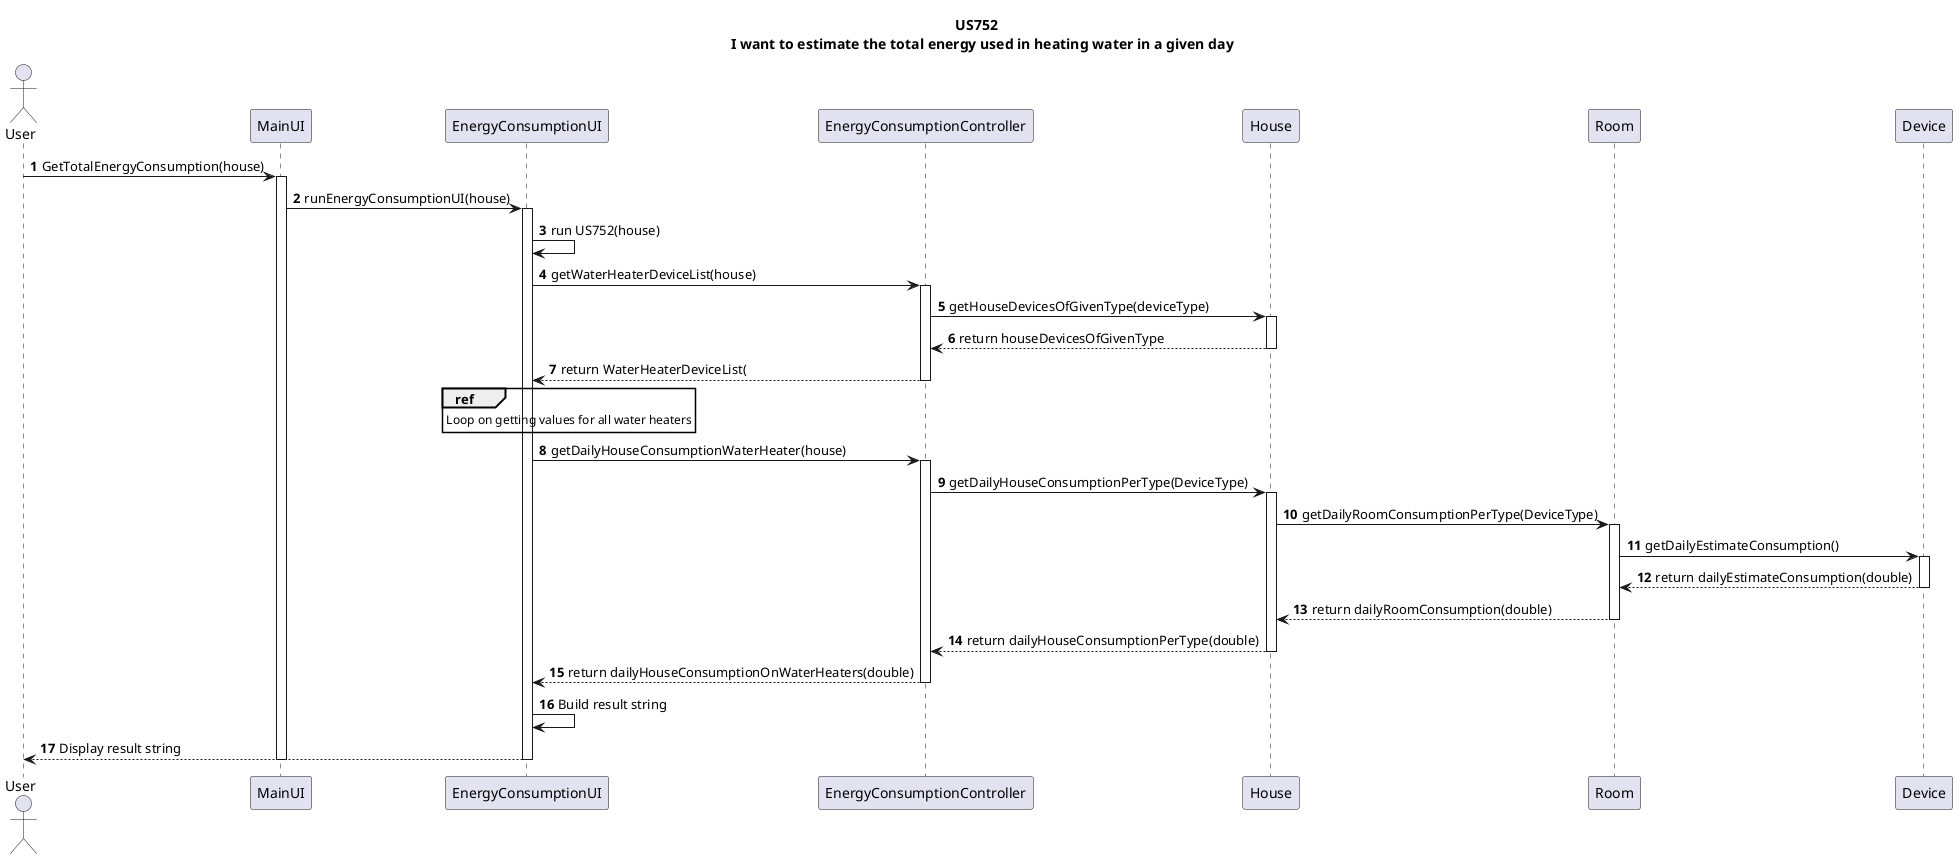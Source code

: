 @startuml

title US752 \n  I want to estimate the total energy used in heating water in a given day

autonumber


actor User

User -> MainUI: GetTotalEnergyConsumption(house)

activate MainUI
MainUI -> EnergyConsumptionUI: runEnergyConsumptionUI(house)

activate EnergyConsumptionUI
EnergyConsumptionUI -> EnergyConsumptionUI: run US752(house)
EnergyConsumptionUI -> EnergyConsumptionController: getWaterHeaterDeviceList(house)

activate EnergyConsumptionController
EnergyConsumptionController -> House: getHouseDevicesOfGivenType(deviceType)
activate House
House --> EnergyConsumptionController: return houseDevicesOfGivenType
deactivate House
EnergyConsumptionController --> EnergyConsumptionUI: return WaterHeaterDeviceList(
deactivate EnergyConsumptionController

ref over EnergyConsumptionUI
Loop on getting values for all water heaters
end

EnergyConsumptionUI -> EnergyConsumptionController: getDailyHouseConsumptionWaterHeater(house)
activate EnergyConsumptionController
EnergyConsumptionController -> House: getDailyHouseConsumptionPerType(DeviceType)
activate House
House -> Room: getDailyRoomConsumptionPerType(DeviceType)
activate Room
Room -> Device: getDailyEstimateConsumption()
activate Device
Device --> Room: return dailyEstimateConsumption(double)
deactivate Device
Room --> House: return dailyRoomConsumption(double)
deactivate Room
House --> EnergyConsumptionController: return dailyHouseConsumptionPerType(double)
deactivate House
EnergyConsumptionController --> EnergyConsumptionUI: return dailyHouseConsumptionOnWaterHeaters(double)
deactivate EnergyConsumptionController
EnergyConsumptionUI -> EnergyConsumptionUI: Build result string
EnergyConsumptionUI --> User: Display result string
deactivate EnergyConsumptionUI
deactivate MainUI

@enduml